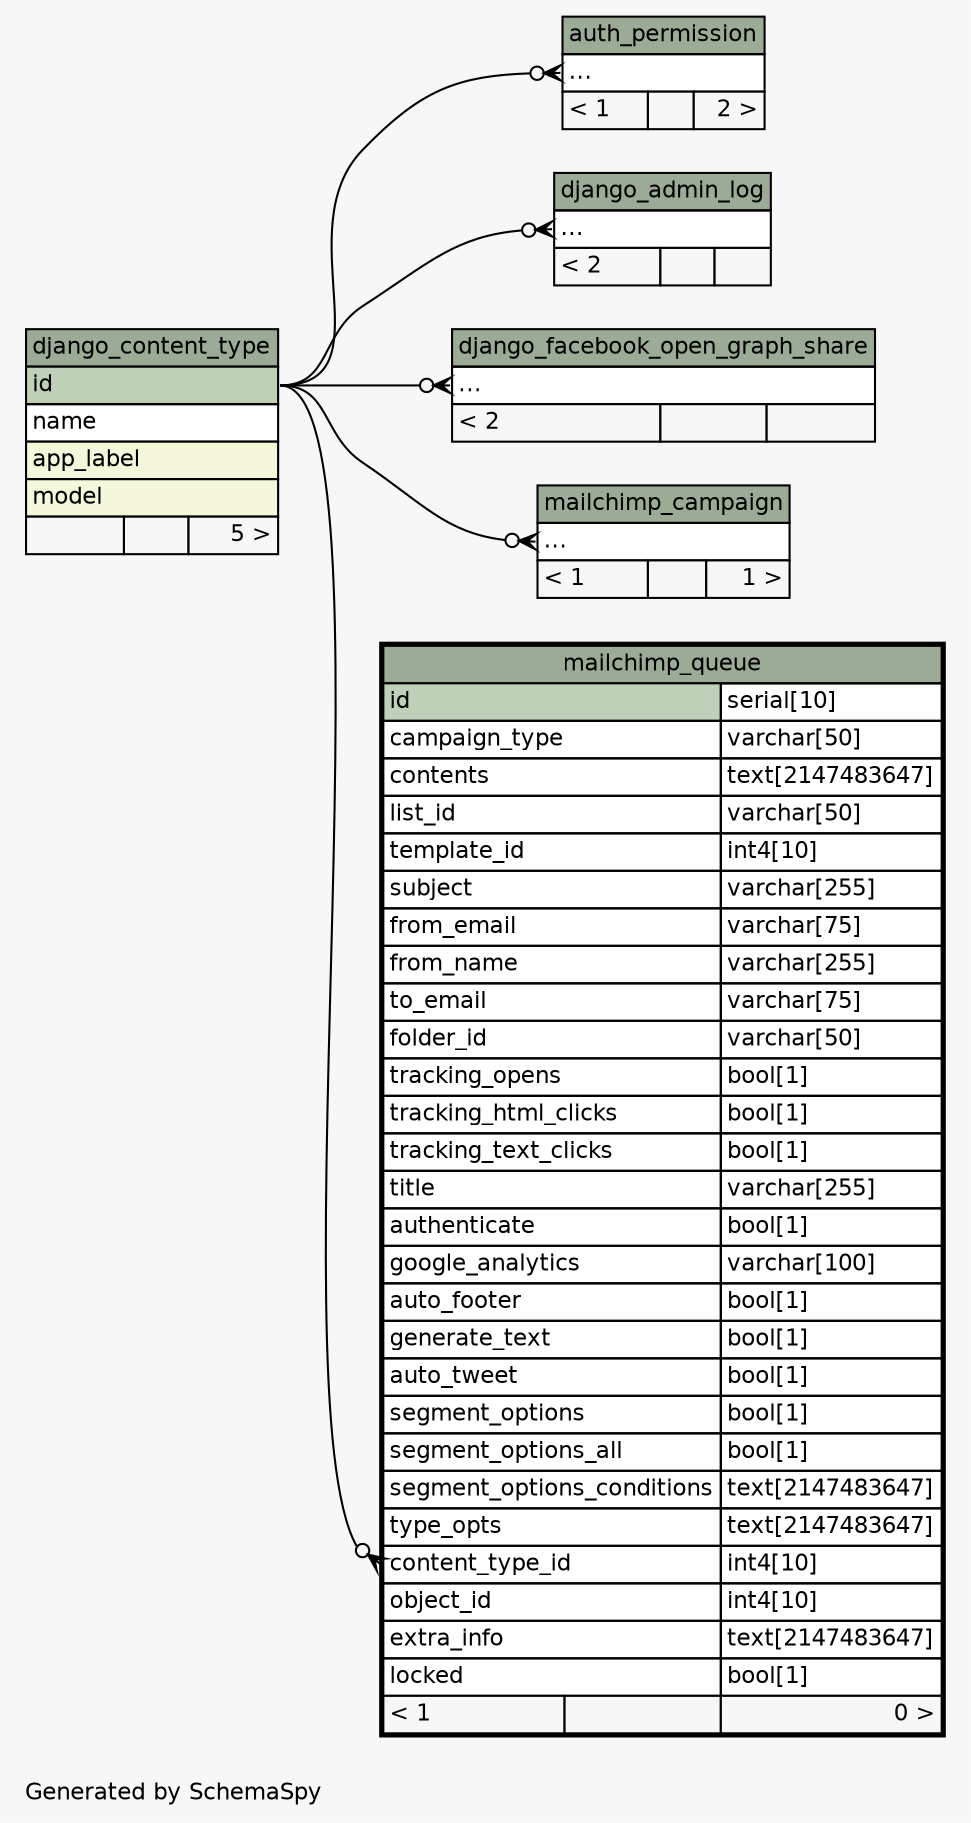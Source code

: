 // dot 2.36.0 on Linux 3.17.0-rc4-a1
// SchemaSpy rev 590
digraph "twoDegreesRelationshipsDiagram" {
  graph [
    rankdir="RL"
    bgcolor="#f7f7f7"
    label="\nGenerated by SchemaSpy"
    labeljust="l"
    nodesep="0.18"
    ranksep="0.46"
    fontname="Helvetica"
    fontsize="11"
  ];
  node [
    fontname="Helvetica"
    fontsize="11"
    shape="plaintext"
  ];
  edge [
    arrowsize="0.8"
  ];
  "auth_permission":"elipses":w -> "django_content_type":"id":e [arrowhead=none dir=back arrowtail=crowodot];
  "django_admin_log":"elipses":w -> "django_content_type":"id":e [arrowhead=none dir=back arrowtail=crowodot];
  "django_facebook_open_graph_share":"elipses":w -> "django_content_type":"id":e [arrowhead=none dir=back arrowtail=crowodot];
  "mailchimp_campaign":"elipses":w -> "django_content_type":"id":e [arrowhead=none dir=back arrowtail=crowodot];
  "mailchimp_queue":"content_type_id":w -> "django_content_type":"id":e [arrowhead=none dir=back arrowtail=crowodot];
  "auth_permission" [
    label=<
    <TABLE BORDER="0" CELLBORDER="1" CELLSPACING="0" BGCOLOR="#ffffff">
      <TR><TD COLSPAN="3" BGCOLOR="#9bab96" ALIGN="CENTER">auth_permission</TD></TR>
      <TR><TD PORT="elipses" COLSPAN="3" ALIGN="LEFT">...</TD></TR>
      <TR><TD ALIGN="LEFT" BGCOLOR="#f7f7f7">&lt; 1</TD><TD ALIGN="RIGHT" BGCOLOR="#f7f7f7">  </TD><TD ALIGN="RIGHT" BGCOLOR="#f7f7f7">2 &gt;</TD></TR>
    </TABLE>>
    URL="auth_permission.html"
    tooltip="auth_permission"
  ];
  "django_admin_log" [
    label=<
    <TABLE BORDER="0" CELLBORDER="1" CELLSPACING="0" BGCOLOR="#ffffff">
      <TR><TD COLSPAN="3" BGCOLOR="#9bab96" ALIGN="CENTER">django_admin_log</TD></TR>
      <TR><TD PORT="elipses" COLSPAN="3" ALIGN="LEFT">...</TD></TR>
      <TR><TD ALIGN="LEFT" BGCOLOR="#f7f7f7">&lt; 2</TD><TD ALIGN="RIGHT" BGCOLOR="#f7f7f7">  </TD><TD ALIGN="RIGHT" BGCOLOR="#f7f7f7">  </TD></TR>
    </TABLE>>
    URL="django_admin_log.html"
    tooltip="django_admin_log"
  ];
  "django_content_type" [
    label=<
    <TABLE BORDER="0" CELLBORDER="1" CELLSPACING="0" BGCOLOR="#ffffff">
      <TR><TD COLSPAN="3" BGCOLOR="#9bab96" ALIGN="CENTER">django_content_type</TD></TR>
      <TR><TD PORT="id" COLSPAN="3" BGCOLOR="#bed1b8" ALIGN="LEFT">id</TD></TR>
      <TR><TD PORT="name" COLSPAN="3" ALIGN="LEFT">name</TD></TR>
      <TR><TD PORT="app_label" COLSPAN="3" BGCOLOR="#f4f7da" ALIGN="LEFT">app_label</TD></TR>
      <TR><TD PORT="model" COLSPAN="3" BGCOLOR="#f4f7da" ALIGN="LEFT">model</TD></TR>
      <TR><TD ALIGN="LEFT" BGCOLOR="#f7f7f7">  </TD><TD ALIGN="RIGHT" BGCOLOR="#f7f7f7">  </TD><TD ALIGN="RIGHT" BGCOLOR="#f7f7f7">5 &gt;</TD></TR>
    </TABLE>>
    URL="django_content_type.html"
    tooltip="django_content_type"
  ];
  "django_facebook_open_graph_share" [
    label=<
    <TABLE BORDER="0" CELLBORDER="1" CELLSPACING="0" BGCOLOR="#ffffff">
      <TR><TD COLSPAN="3" BGCOLOR="#9bab96" ALIGN="CENTER">django_facebook_open_graph_share</TD></TR>
      <TR><TD PORT="elipses" COLSPAN="3" ALIGN="LEFT">...</TD></TR>
      <TR><TD ALIGN="LEFT" BGCOLOR="#f7f7f7">&lt; 2</TD><TD ALIGN="RIGHT" BGCOLOR="#f7f7f7">  </TD><TD ALIGN="RIGHT" BGCOLOR="#f7f7f7">  </TD></TR>
    </TABLE>>
    URL="django_facebook_open_graph_share.html"
    tooltip="django_facebook_open_graph_share"
  ];
  "mailchimp_campaign" [
    label=<
    <TABLE BORDER="0" CELLBORDER="1" CELLSPACING="0" BGCOLOR="#ffffff">
      <TR><TD COLSPAN="3" BGCOLOR="#9bab96" ALIGN="CENTER">mailchimp_campaign</TD></TR>
      <TR><TD PORT="elipses" COLSPAN="3" ALIGN="LEFT">...</TD></TR>
      <TR><TD ALIGN="LEFT" BGCOLOR="#f7f7f7">&lt; 1</TD><TD ALIGN="RIGHT" BGCOLOR="#f7f7f7">  </TD><TD ALIGN="RIGHT" BGCOLOR="#f7f7f7">1 &gt;</TD></TR>
    </TABLE>>
    URL="mailchimp_campaign.html"
    tooltip="mailchimp_campaign"
  ];
  "mailchimp_queue" [
    label=<
    <TABLE BORDER="2" CELLBORDER="1" CELLSPACING="0" BGCOLOR="#ffffff">
      <TR><TD COLSPAN="3" BGCOLOR="#9bab96" ALIGN="CENTER">mailchimp_queue</TD></TR>
      <TR><TD PORT="id" COLSPAN="2" BGCOLOR="#bed1b8" ALIGN="LEFT">id</TD><TD PORT="id.type" ALIGN="LEFT">serial[10]</TD></TR>
      <TR><TD PORT="campaign_type" COLSPAN="2" ALIGN="LEFT">campaign_type</TD><TD PORT="campaign_type.type" ALIGN="LEFT">varchar[50]</TD></TR>
      <TR><TD PORT="contents" COLSPAN="2" ALIGN="LEFT">contents</TD><TD PORT="contents.type" ALIGN="LEFT">text[2147483647]</TD></TR>
      <TR><TD PORT="list_id" COLSPAN="2" ALIGN="LEFT">list_id</TD><TD PORT="list_id.type" ALIGN="LEFT">varchar[50]</TD></TR>
      <TR><TD PORT="template_id" COLSPAN="2" ALIGN="LEFT">template_id</TD><TD PORT="template_id.type" ALIGN="LEFT">int4[10]</TD></TR>
      <TR><TD PORT="subject" COLSPAN="2" ALIGN="LEFT">subject</TD><TD PORT="subject.type" ALIGN="LEFT">varchar[255]</TD></TR>
      <TR><TD PORT="from_email" COLSPAN="2" ALIGN="LEFT">from_email</TD><TD PORT="from_email.type" ALIGN="LEFT">varchar[75]</TD></TR>
      <TR><TD PORT="from_name" COLSPAN="2" ALIGN="LEFT">from_name</TD><TD PORT="from_name.type" ALIGN="LEFT">varchar[255]</TD></TR>
      <TR><TD PORT="to_email" COLSPAN="2" ALIGN="LEFT">to_email</TD><TD PORT="to_email.type" ALIGN="LEFT">varchar[75]</TD></TR>
      <TR><TD PORT="folder_id" COLSPAN="2" ALIGN="LEFT">folder_id</TD><TD PORT="folder_id.type" ALIGN="LEFT">varchar[50]</TD></TR>
      <TR><TD PORT="tracking_opens" COLSPAN="2" ALIGN="LEFT">tracking_opens</TD><TD PORT="tracking_opens.type" ALIGN="LEFT">bool[1]</TD></TR>
      <TR><TD PORT="tracking_html_clicks" COLSPAN="2" ALIGN="LEFT">tracking_html_clicks</TD><TD PORT="tracking_html_clicks.type" ALIGN="LEFT">bool[1]</TD></TR>
      <TR><TD PORT="tracking_text_clicks" COLSPAN="2" ALIGN="LEFT">tracking_text_clicks</TD><TD PORT="tracking_text_clicks.type" ALIGN="LEFT">bool[1]</TD></TR>
      <TR><TD PORT="title" COLSPAN="2" ALIGN="LEFT">title</TD><TD PORT="title.type" ALIGN="LEFT">varchar[255]</TD></TR>
      <TR><TD PORT="authenticate" COLSPAN="2" ALIGN="LEFT">authenticate</TD><TD PORT="authenticate.type" ALIGN="LEFT">bool[1]</TD></TR>
      <TR><TD PORT="google_analytics" COLSPAN="2" ALIGN="LEFT">google_analytics</TD><TD PORT="google_analytics.type" ALIGN="LEFT">varchar[100]</TD></TR>
      <TR><TD PORT="auto_footer" COLSPAN="2" ALIGN="LEFT">auto_footer</TD><TD PORT="auto_footer.type" ALIGN="LEFT">bool[1]</TD></TR>
      <TR><TD PORT="generate_text" COLSPAN="2" ALIGN="LEFT">generate_text</TD><TD PORT="generate_text.type" ALIGN="LEFT">bool[1]</TD></TR>
      <TR><TD PORT="auto_tweet" COLSPAN="2" ALIGN="LEFT">auto_tweet</TD><TD PORT="auto_tweet.type" ALIGN="LEFT">bool[1]</TD></TR>
      <TR><TD PORT="segment_options" COLSPAN="2" ALIGN="LEFT">segment_options</TD><TD PORT="segment_options.type" ALIGN="LEFT">bool[1]</TD></TR>
      <TR><TD PORT="segment_options_all" COLSPAN="2" ALIGN="LEFT">segment_options_all</TD><TD PORT="segment_options_all.type" ALIGN="LEFT">bool[1]</TD></TR>
      <TR><TD PORT="segment_options_conditions" COLSPAN="2" ALIGN="LEFT">segment_options_conditions</TD><TD PORT="segment_options_conditions.type" ALIGN="LEFT">text[2147483647]</TD></TR>
      <TR><TD PORT="type_opts" COLSPAN="2" ALIGN="LEFT">type_opts</TD><TD PORT="type_opts.type" ALIGN="LEFT">text[2147483647]</TD></TR>
      <TR><TD PORT="content_type_id" COLSPAN="2" ALIGN="LEFT">content_type_id</TD><TD PORT="content_type_id.type" ALIGN="LEFT">int4[10]</TD></TR>
      <TR><TD PORT="object_id" COLSPAN="2" ALIGN="LEFT">object_id</TD><TD PORT="object_id.type" ALIGN="LEFT">int4[10]</TD></TR>
      <TR><TD PORT="extra_info" COLSPAN="2" ALIGN="LEFT">extra_info</TD><TD PORT="extra_info.type" ALIGN="LEFT">text[2147483647]</TD></TR>
      <TR><TD PORT="locked" COLSPAN="2" ALIGN="LEFT">locked</TD><TD PORT="locked.type" ALIGN="LEFT">bool[1]</TD></TR>
      <TR><TD ALIGN="LEFT" BGCOLOR="#f7f7f7">&lt; 1</TD><TD ALIGN="RIGHT" BGCOLOR="#f7f7f7">  </TD><TD ALIGN="RIGHT" BGCOLOR="#f7f7f7">0 &gt;</TD></TR>
    </TABLE>>
    URL="mailchimp_queue.html"
    tooltip="mailchimp_queue"
  ];
}
